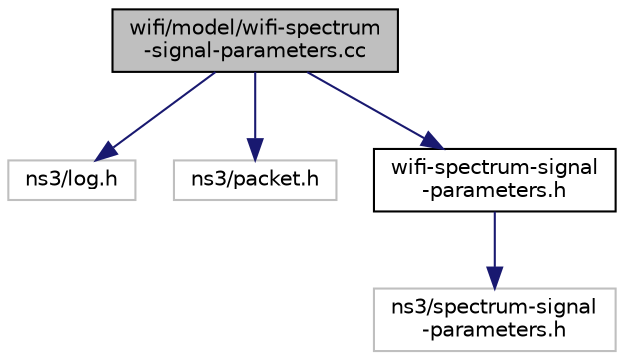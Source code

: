 digraph "wifi/model/wifi-spectrum-signal-parameters.cc"
{
  edge [fontname="Helvetica",fontsize="10",labelfontname="Helvetica",labelfontsize="10"];
  node [fontname="Helvetica",fontsize="10",shape=record];
  Node1 [label="wifi/model/wifi-spectrum\l-signal-parameters.cc",height=0.2,width=0.4,color="black", fillcolor="grey75", style="filled", fontcolor="black"];
  Node1 -> Node2 [color="midnightblue",fontsize="10",style="solid"];
  Node2 [label="ns3/log.h",height=0.2,width=0.4,color="grey75", fillcolor="white", style="filled"];
  Node1 -> Node3 [color="midnightblue",fontsize="10",style="solid"];
  Node3 [label="ns3/packet.h",height=0.2,width=0.4,color="grey75", fillcolor="white", style="filled"];
  Node1 -> Node4 [color="midnightblue",fontsize="10",style="solid"];
  Node4 [label="wifi-spectrum-signal\l-parameters.h",height=0.2,width=0.4,color="black", fillcolor="white", style="filled",URL="$dd/dc9/wifi-spectrum-signal-parameters_8h.html"];
  Node4 -> Node5 [color="midnightblue",fontsize="10",style="solid"];
  Node5 [label="ns3/spectrum-signal\l-parameters.h",height=0.2,width=0.4,color="grey75", fillcolor="white", style="filled"];
}

